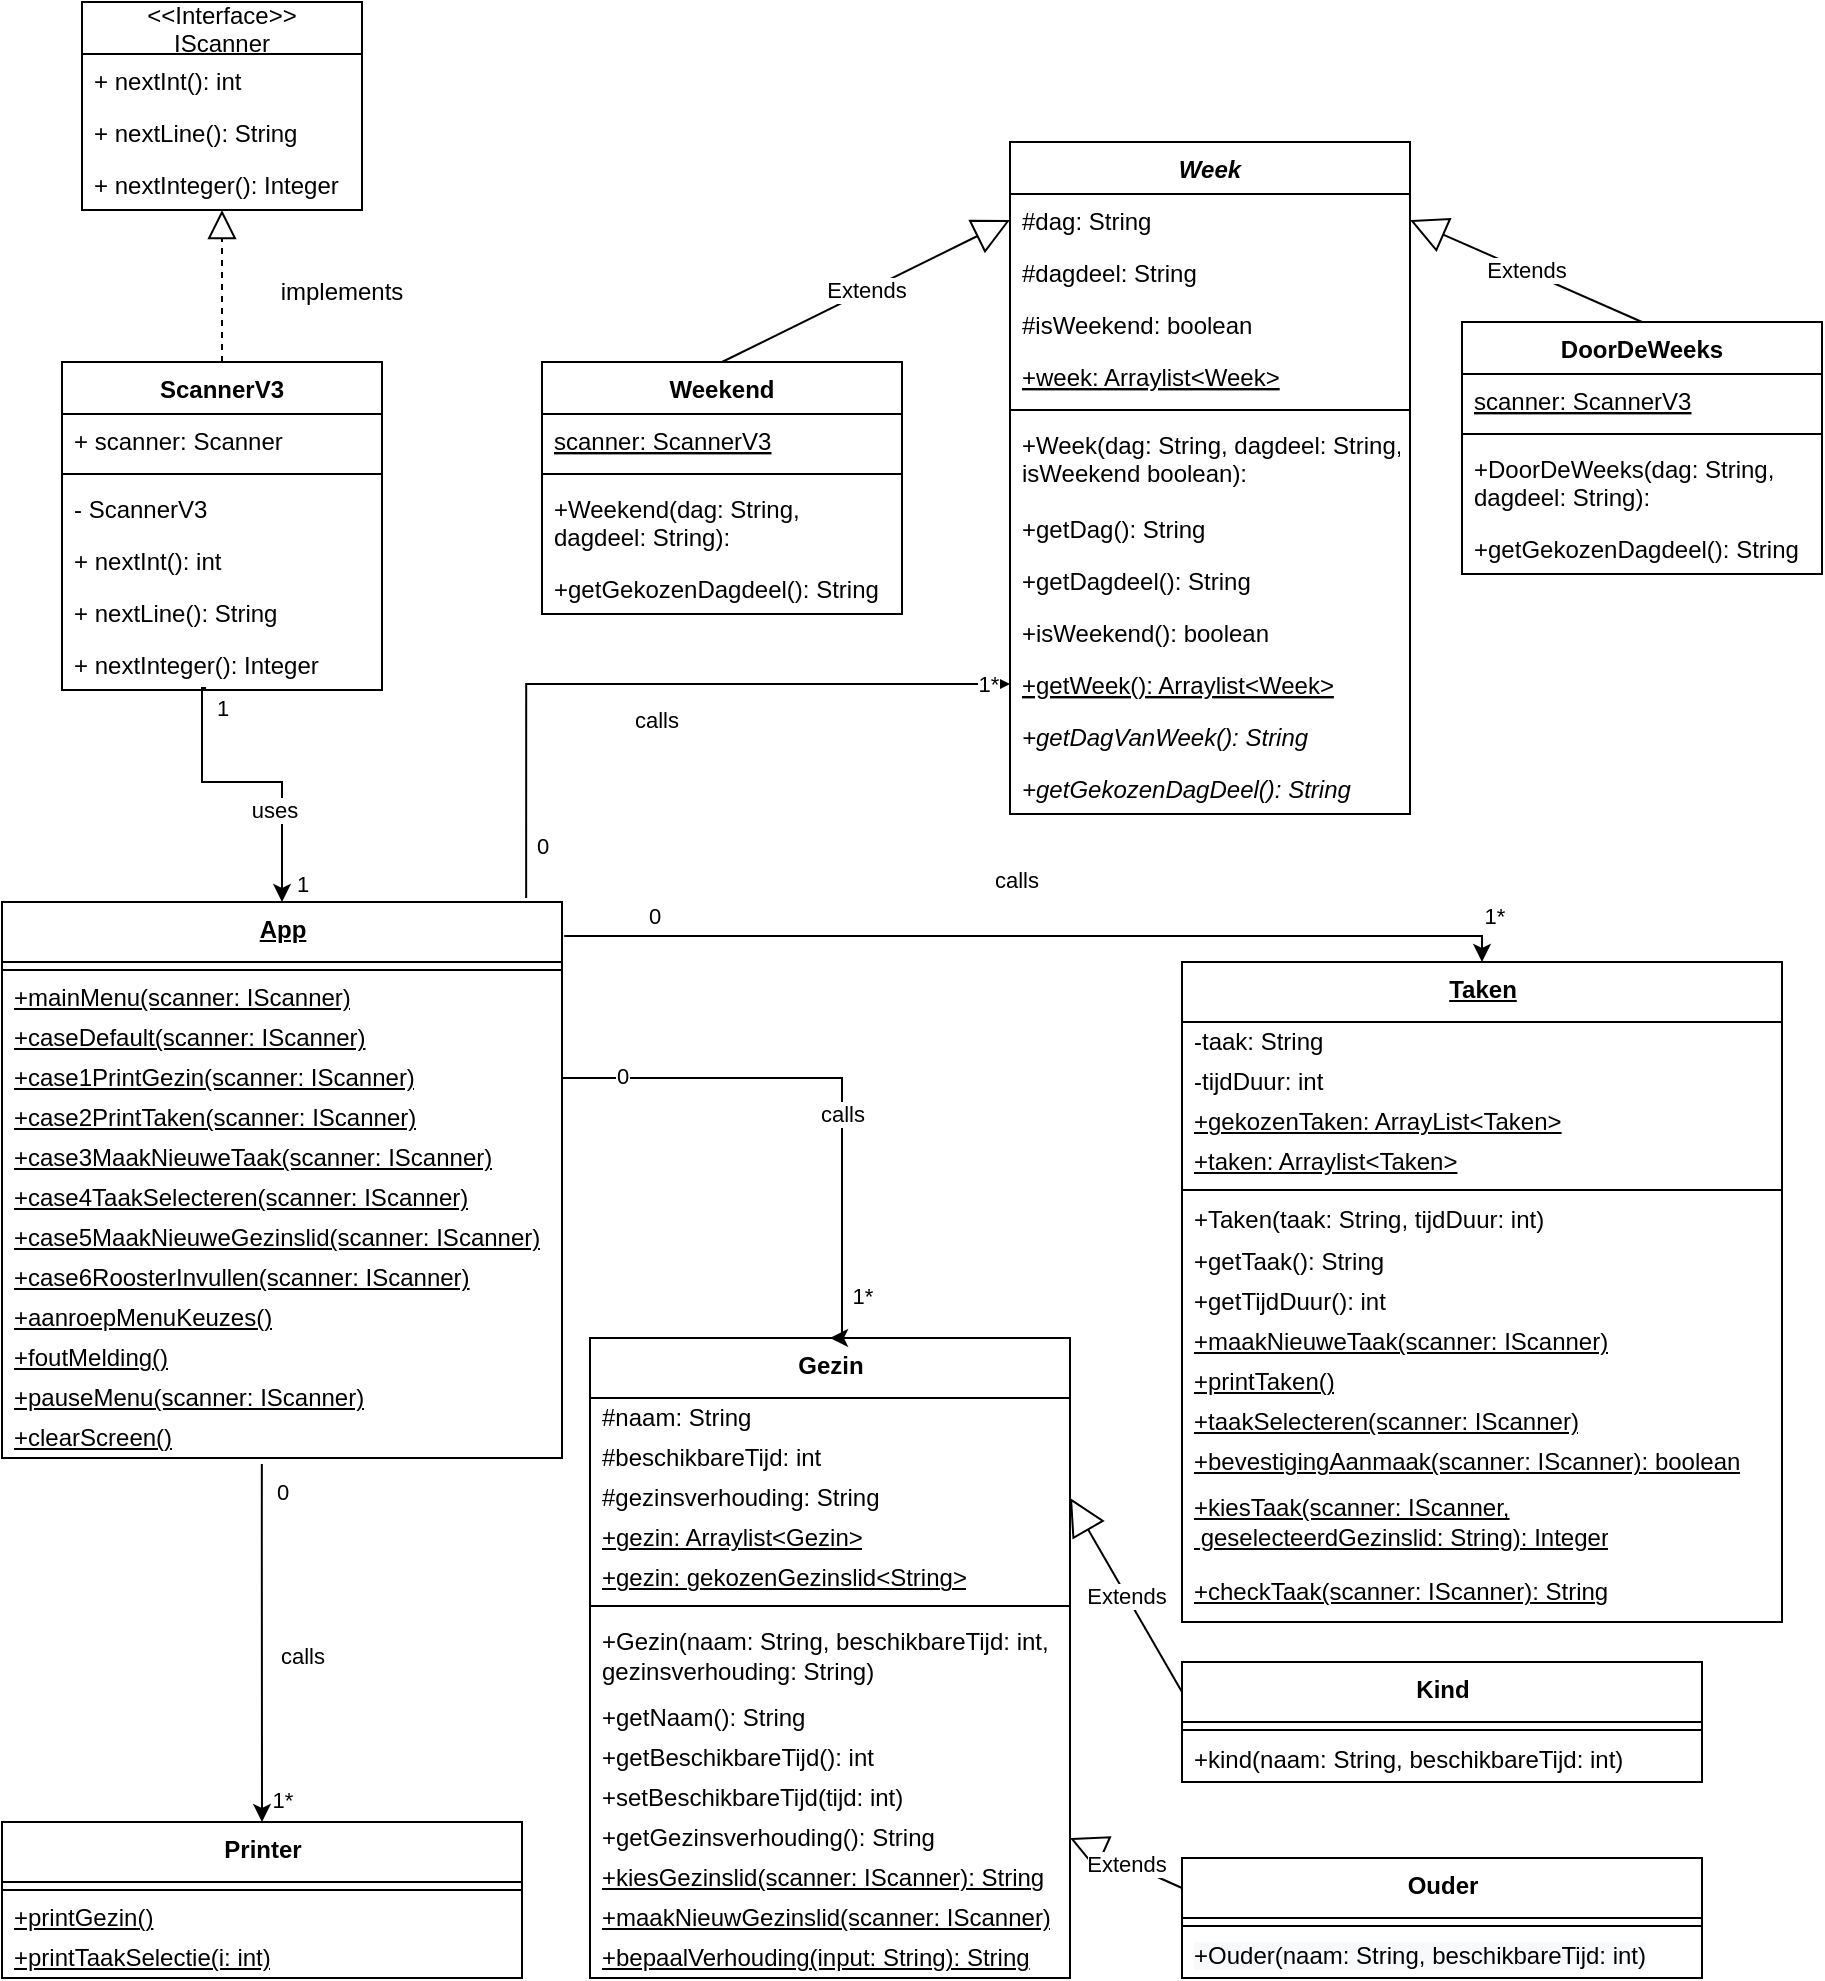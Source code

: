 <mxfile version="19.0.0" type="device"><diagram id="Irv_bbiouHEBpZ2B2Jt7" name="Page-1"><mxGraphModel dx="889" dy="476" grid="1" gridSize="10" guides="1" tooltips="1" connect="1" arrows="1" fold="1" page="1" pageScale="1" pageWidth="827" pageHeight="1169" math="0" shadow="0"><root><mxCell id="0"/><mxCell id="1" parent="0"/><mxCell id="ta5v3G1cMSPn4KrArI0O-5" value="&lt;b&gt;Taken&lt;/b&gt;" style="swimlane;fontStyle=4;align=center;verticalAlign=top;childLayout=stackLayout;horizontal=1;startSize=30;horizontalStack=0;resizeParent=1;resizeParentMax=0;resizeLast=0;collapsible=0;marginBottom=0;html=1;strokeColor=default;" parent="1" vertex="1"><mxGeometry x="590" y="550" width="300" height="330" as="geometry"/></mxCell><mxCell id="ta5v3G1cMSPn4KrArI0O-6" value="-taak: String" style="text;html=1;strokeColor=none;fillColor=none;align=left;verticalAlign=middle;spacingLeft=4;spacingRight=4;overflow=hidden;rotatable=0;points=[[0,0.5],[1,0.5]];portConstraint=eastwest;" parent="ta5v3G1cMSPn4KrArI0O-5" vertex="1"><mxGeometry y="30" width="300" height="20" as="geometry"/></mxCell><mxCell id="ta5v3G1cMSPn4KrArI0O-7" value="-tijdDuur: int" style="text;html=1;strokeColor=none;fillColor=none;align=left;verticalAlign=middle;spacingLeft=4;spacingRight=4;overflow=hidden;rotatable=0;points=[[0,0.5],[1,0.5]];portConstraint=eastwest;" parent="ta5v3G1cMSPn4KrArI0O-5" vertex="1"><mxGeometry y="50" width="300" height="20" as="geometry"/></mxCell><mxCell id="amLeTSEaKvmxCKlGvPzw-5" value="+gekozenTaken: ArrayList&amp;lt;Taken&amp;gt;&lt;span style=&quot;white-space: pre&quot;&gt;&#9;&lt;/span&gt;" style="text;html=1;strokeColor=none;fillColor=none;align=left;verticalAlign=middle;spacingLeft=4;spacingRight=4;overflow=hidden;rotatable=0;points=[[0,0.5],[1,0.5]];portConstraint=eastwest;fontStyle=4" parent="ta5v3G1cMSPn4KrArI0O-5" vertex="1"><mxGeometry y="70" width="300" height="20" as="geometry"/></mxCell><mxCell id="ta5v3G1cMSPn4KrArI0O-67" value="+taken: Arraylist&amp;lt;Taken&amp;gt;" style="text;html=1;strokeColor=none;fillColor=none;align=left;verticalAlign=middle;spacingLeft=4;spacingRight=4;overflow=hidden;rotatable=0;points=[[0,0.5],[1,0.5]];portConstraint=eastwest;fontStyle=4" parent="ta5v3G1cMSPn4KrArI0O-5" vertex="1"><mxGeometry y="90" width="300" height="20" as="geometry"/></mxCell><mxCell id="ta5v3G1cMSPn4KrArI0O-10" value="" style="line;strokeWidth=1;fillColor=none;align=left;verticalAlign=middle;spacingTop=-1;spacingLeft=3;spacingRight=3;rotatable=0;labelPosition=right;points=[];portConstraint=eastwest;" parent="ta5v3G1cMSPn4KrArI0O-5" vertex="1"><mxGeometry y="110" width="300" height="8" as="geometry"/></mxCell><mxCell id="ta5v3G1cMSPn4KrArI0O-69" value="+Taken(taak: String, tijdDuur: int)" style="text;html=1;strokeColor=none;fillColor=none;align=left;verticalAlign=middle;spacingLeft=4;spacingRight=4;overflow=hidden;rotatable=0;points=[[0,0.5],[1,0.5]];portConstraint=eastwest;" parent="ta5v3G1cMSPn4KrArI0O-5" vertex="1"><mxGeometry y="118" width="300" height="22" as="geometry"/></mxCell><mxCell id="ta5v3G1cMSPn4KrArI0O-11" value="+getTaak(): String&lt;span style=&quot;white-space: pre&quot;&gt;&#9;&lt;/span&gt;" style="text;html=1;strokeColor=none;fillColor=none;align=left;verticalAlign=middle;spacingLeft=4;spacingRight=4;overflow=hidden;rotatable=0;points=[[0,0.5],[1,0.5]];portConstraint=eastwest;" parent="ta5v3G1cMSPn4KrArI0O-5" vertex="1"><mxGeometry y="140" width="300" height="20" as="geometry"/></mxCell><mxCell id="ta5v3G1cMSPn4KrArI0O-12" value="+getTijdDuur(): int" style="text;html=1;strokeColor=none;fillColor=none;align=left;verticalAlign=middle;spacingLeft=4;spacingRight=4;overflow=hidden;rotatable=0;points=[[0,0.5],[1,0.5]];portConstraint=eastwest;" parent="ta5v3G1cMSPn4KrArI0O-5" vertex="1"><mxGeometry y="160" width="300" height="20" as="geometry"/></mxCell><mxCell id="dEqsap9X3xDFd9PiGFJk-1" value="&lt;u&gt;+maakNieuweTaak(scanner: IScanner)&lt;/u&gt;" style="text;html=1;strokeColor=none;fillColor=none;align=left;verticalAlign=middle;spacingLeft=4;spacingRight=4;overflow=hidden;rotatable=0;points=[[0,0.5],[1,0.5]];portConstraint=eastwest;" parent="ta5v3G1cMSPn4KrArI0O-5" vertex="1"><mxGeometry y="180" width="300" height="20" as="geometry"/></mxCell><mxCell id="dEqsap9X3xDFd9PiGFJk-2" value="&lt;u&gt;+printTaken()&lt;/u&gt;" style="text;html=1;strokeColor=none;fillColor=none;align=left;verticalAlign=middle;spacingLeft=4;spacingRight=4;overflow=hidden;rotatable=0;points=[[0,0.5],[1,0.5]];portConstraint=eastwest;" parent="ta5v3G1cMSPn4KrArI0O-5" vertex="1"><mxGeometry y="200" width="300" height="20" as="geometry"/></mxCell><mxCell id="dEqsap9X3xDFd9PiGFJk-3" value="&lt;u&gt;+taakSelecteren(scanner: IScanner)&lt;/u&gt;" style="text;html=1;strokeColor=none;fillColor=none;align=left;verticalAlign=middle;spacingLeft=4;spacingRight=4;overflow=hidden;rotatable=0;points=[[0,0.5],[1,0.5]];portConstraint=eastwest;" parent="ta5v3G1cMSPn4KrArI0O-5" vertex="1"><mxGeometry y="220" width="300" height="20" as="geometry"/></mxCell><mxCell id="dEqsap9X3xDFd9PiGFJk-4" value="&lt;u&gt;+bevestigingAanmaak(scanner: IScanner): boolean&lt;/u&gt;" style="text;html=1;strokeColor=none;fillColor=none;align=left;verticalAlign=middle;spacingLeft=4;spacingRight=4;overflow=hidden;rotatable=0;points=[[0,0.5],[1,0.5]];portConstraint=eastwest;" parent="ta5v3G1cMSPn4KrArI0O-5" vertex="1"><mxGeometry y="240" width="300" height="20" as="geometry"/></mxCell><mxCell id="dEqsap9X3xDFd9PiGFJk-5" value="&lt;u&gt;+kiesTaak(scanner: IScanner,&lt;br&gt;&amp;nbsp;geselecteerdGezinslid: String): Integer&lt;/u&gt;" style="text;html=1;strokeColor=none;fillColor=none;align=left;verticalAlign=middle;spacingLeft=4;spacingRight=4;overflow=hidden;rotatable=0;points=[[0,0.5],[1,0.5]];portConstraint=eastwest;" parent="ta5v3G1cMSPn4KrArI0O-5" vertex="1"><mxGeometry y="260" width="300" height="40" as="geometry"/></mxCell><mxCell id="dEqsap9X3xDFd9PiGFJk-6" value="&lt;u&gt;+checkTaak(scanner: IScanner): String&lt;/u&gt;" style="text;html=1;strokeColor=none;fillColor=none;align=left;verticalAlign=middle;spacingLeft=4;spacingRight=4;overflow=hidden;rotatable=0;points=[[0,0.5],[1,0.5]];portConstraint=eastwest;" parent="ta5v3G1cMSPn4KrArI0O-5" vertex="1"><mxGeometry y="300" width="300" height="30" as="geometry"/></mxCell><mxCell id="ta5v3G1cMSPn4KrArI0O-29" value="&lt;b&gt;Gezin&lt;/b&gt;" style="swimlane;fontStyle=0;align=center;verticalAlign=top;childLayout=stackLayout;horizontal=1;startSize=30;horizontalStack=0;resizeParent=1;resizeParentMax=0;resizeLast=0;collapsible=0;marginBottom=0;html=1;" parent="1" vertex="1"><mxGeometry x="294" y="738" width="240" height="320" as="geometry"/></mxCell><mxCell id="ta5v3G1cMSPn4KrArI0O-30" value="#naam: String" style="text;html=1;strokeColor=none;fillColor=none;align=left;verticalAlign=middle;spacingLeft=4;spacingRight=4;overflow=hidden;rotatable=0;points=[[0,0.5],[1,0.5]];portConstraint=eastwest;" parent="ta5v3G1cMSPn4KrArI0O-29" vertex="1"><mxGeometry y="30" width="240" height="20" as="geometry"/></mxCell><mxCell id="ta5v3G1cMSPn4KrArI0O-31" value="#beschikbareTijd: int" style="text;html=1;strokeColor=none;fillColor=none;align=left;verticalAlign=middle;spacingLeft=4;spacingRight=4;overflow=hidden;rotatable=0;points=[[0,0.5],[1,0.5]];portConstraint=eastwest;" parent="ta5v3G1cMSPn4KrArI0O-29" vertex="1"><mxGeometry y="50" width="240" height="20" as="geometry"/></mxCell><mxCell id="dEqsap9X3xDFd9PiGFJk-9" value="#gezinsverhouding: String" style="text;html=1;strokeColor=none;fillColor=none;align=left;verticalAlign=middle;spacingLeft=4;spacingRight=4;overflow=hidden;rotatable=0;points=[[0,0.5],[1,0.5]];portConstraint=eastwest;" parent="ta5v3G1cMSPn4KrArI0O-29" vertex="1"><mxGeometry y="70" width="240" height="20" as="geometry"/></mxCell><mxCell id="amLeTSEaKvmxCKlGvPzw-1" value="&lt;u&gt;+gezin: Arraylist&amp;lt;Gezin&amp;gt;&lt;/u&gt;" style="text;html=1;strokeColor=none;fillColor=none;align=left;verticalAlign=middle;spacingLeft=4;spacingRight=4;overflow=hidden;rotatable=0;points=[[0,0.5],[1,0.5]];portConstraint=eastwest;" parent="ta5v3G1cMSPn4KrArI0O-29" vertex="1"><mxGeometry y="90" width="240" height="20" as="geometry"/></mxCell><mxCell id="dEqsap9X3xDFd9PiGFJk-10" value="&lt;u&gt;+gezin: gekozenGezinslid&amp;lt;String&amp;gt;&lt;/u&gt;" style="text;html=1;strokeColor=none;fillColor=none;align=left;verticalAlign=middle;spacingLeft=4;spacingRight=4;overflow=hidden;rotatable=0;points=[[0,0.5],[1,0.5]];portConstraint=eastwest;" parent="ta5v3G1cMSPn4KrArI0O-29" vertex="1"><mxGeometry y="110" width="240" height="20" as="geometry"/></mxCell><mxCell id="ta5v3G1cMSPn4KrArI0O-34" value="" style="line;strokeWidth=1;fillColor=none;align=left;verticalAlign=middle;spacingTop=-1;spacingLeft=3;spacingRight=3;rotatable=0;labelPosition=right;points=[];portConstraint=eastwest;" parent="ta5v3G1cMSPn4KrArI0O-29" vertex="1"><mxGeometry y="130" width="240" height="8" as="geometry"/></mxCell><mxCell id="ta5v3G1cMSPn4KrArI0O-35" value="+Gezin(naam: String, beschikbareTijd: int, &lt;br&gt;gezinsverhouding: String)" style="text;html=1;strokeColor=none;fillColor=none;align=left;verticalAlign=middle;spacingLeft=4;spacingRight=4;overflow=hidden;rotatable=0;points=[[0,0.5],[1,0.5]];portConstraint=eastwest;" parent="ta5v3G1cMSPn4KrArI0O-29" vertex="1"><mxGeometry y="138" width="240" height="42" as="geometry"/></mxCell><mxCell id="dEqsap9X3xDFd9PiGFJk-11" value="+getNaam(): String" style="text;html=1;strokeColor=none;fillColor=none;align=left;verticalAlign=middle;spacingLeft=4;spacingRight=4;overflow=hidden;rotatable=0;points=[[0,0.5],[1,0.5]];portConstraint=eastwest;" parent="ta5v3G1cMSPn4KrArI0O-29" vertex="1"><mxGeometry y="180" width="240" height="20" as="geometry"/></mxCell><mxCell id="ta5v3G1cMSPn4KrArI0O-36" value="+getBeschikbareTijd(): int" style="text;html=1;strokeColor=none;fillColor=none;align=left;verticalAlign=middle;spacingLeft=4;spacingRight=4;overflow=hidden;rotatable=0;points=[[0,0.5],[1,0.5]];portConstraint=eastwest;" parent="ta5v3G1cMSPn4KrArI0O-29" vertex="1"><mxGeometry y="200" width="240" height="20" as="geometry"/></mxCell><mxCell id="dEqsap9X3xDFd9PiGFJk-12" value="+setBeschikbareTijd(tijd: int)" style="text;html=1;strokeColor=none;fillColor=none;align=left;verticalAlign=middle;spacingLeft=4;spacingRight=4;overflow=hidden;rotatable=0;points=[[0,0.5],[1,0.5]];portConstraint=eastwest;" parent="ta5v3G1cMSPn4KrArI0O-29" vertex="1"><mxGeometry y="220" width="240" height="20" as="geometry"/></mxCell><mxCell id="dEqsap9X3xDFd9PiGFJk-14" value="+getGezinsverhouding(): String" style="text;html=1;strokeColor=none;fillColor=none;align=left;verticalAlign=middle;spacingLeft=4;spacingRight=4;overflow=hidden;rotatable=0;points=[[0,0.5],[1,0.5]];portConstraint=eastwest;" parent="ta5v3G1cMSPn4KrArI0O-29" vertex="1"><mxGeometry y="240" width="240" height="20" as="geometry"/></mxCell><mxCell id="dEqsap9X3xDFd9PiGFJk-19" value="&lt;u&gt;+kiesGezinslid(scanner: IScanner): String&lt;/u&gt;" style="text;html=1;strokeColor=none;fillColor=none;align=left;verticalAlign=middle;spacingLeft=4;spacingRight=4;overflow=hidden;rotatable=0;points=[[0,0.5],[1,0.5]];portConstraint=eastwest;" parent="ta5v3G1cMSPn4KrArI0O-29" vertex="1"><mxGeometry y="260" width="240" height="20" as="geometry"/></mxCell><mxCell id="dEqsap9X3xDFd9PiGFJk-21" value="&lt;u&gt;+maakNieuwGezinslid(scanner: IScanner)&lt;/u&gt;" style="text;html=1;strokeColor=none;fillColor=none;align=left;verticalAlign=middle;spacingLeft=4;spacingRight=4;overflow=hidden;rotatable=0;points=[[0,0.5],[1,0.5]];portConstraint=eastwest;" parent="ta5v3G1cMSPn4KrArI0O-29" vertex="1"><mxGeometry y="280" width="240" height="20" as="geometry"/></mxCell><mxCell id="dEqsap9X3xDFd9PiGFJk-22" value="&lt;u&gt;+bepaalVerhouding(input: String): String&lt;/u&gt;" style="text;html=1;strokeColor=none;fillColor=none;align=left;verticalAlign=middle;spacingLeft=4;spacingRight=4;overflow=hidden;rotatable=0;points=[[0,0.5],[1,0.5]];portConstraint=eastwest;" parent="ta5v3G1cMSPn4KrArI0O-29" vertex="1"><mxGeometry y="300" width="240" height="20" as="geometry"/></mxCell><mxCell id="ta5v3G1cMSPn4KrArI0O-45" value="&lt;b&gt;Kind&lt;/b&gt;" style="swimlane;fontStyle=0;align=center;verticalAlign=top;childLayout=stackLayout;horizontal=1;startSize=30;horizontalStack=0;resizeParent=1;resizeParentMax=0;resizeLast=0;collapsible=0;marginBottom=0;html=1;" parent="1" vertex="1"><mxGeometry x="590" y="900" width="260" height="60" as="geometry"/></mxCell><mxCell id="ta5v3G1cMSPn4KrArI0O-50" value="" style="line;strokeWidth=1;fillColor=none;align=left;verticalAlign=middle;spacingTop=-1;spacingLeft=3;spacingRight=3;rotatable=0;labelPosition=right;points=[];portConstraint=eastwest;" parent="ta5v3G1cMSPn4KrArI0O-45" vertex="1"><mxGeometry y="30" width="260" height="8" as="geometry"/></mxCell><mxCell id="amLeTSEaKvmxCKlGvPzw-2" value="+kind(naam: String, beschikbareTijd: int)" style="text;html=1;strokeColor=none;fillColor=none;align=left;verticalAlign=middle;spacingLeft=4;spacingRight=4;overflow=hidden;rotatable=0;points=[[0,0.5],[1,0.5]];portConstraint=eastwest;" parent="ta5v3G1cMSPn4KrArI0O-45" vertex="1"><mxGeometry y="38" width="260" height="22" as="geometry"/></mxCell><mxCell id="ta5v3G1cMSPn4KrArI0O-53" value="&lt;b&gt;Ouder&lt;/b&gt;" style="swimlane;fontStyle=0;align=center;verticalAlign=top;childLayout=stackLayout;horizontal=1;startSize=30;horizontalStack=0;resizeParent=1;resizeParentMax=0;resizeLast=0;collapsible=0;marginBottom=0;html=1;" parent="1" vertex="1"><mxGeometry x="590" y="998" width="260" height="60" as="geometry"/></mxCell><mxCell id="ta5v3G1cMSPn4KrArI0O-58" value="" style="line;strokeWidth=1;fillColor=none;align=left;verticalAlign=middle;spacingTop=-1;spacingLeft=3;spacingRight=3;rotatable=0;labelPosition=right;points=[];portConstraint=eastwest;" parent="ta5v3G1cMSPn4KrArI0O-53" vertex="1"><mxGeometry y="30" width="260" height="8" as="geometry"/></mxCell><mxCell id="amLeTSEaKvmxCKlGvPzw-3" value="&lt;span style=&quot;color: rgb(0 , 0 , 0) ; font-family: &amp;quot;helvetica&amp;quot; ; font-size: 12px ; font-style: normal ; font-weight: 400 ; letter-spacing: normal ; text-align: left ; text-indent: 0px ; text-transform: none ; word-spacing: 0px ; background-color: rgb(248 , 249 , 250) ; display: inline ; float: none&quot;&gt;+Ouder(naam: String,&amp;nbsp;&lt;/span&gt;&lt;span style=&quot;color: rgb(0 , 0 , 0) ; font-family: &amp;quot;helvetica&amp;quot; ; font-size: 12px ; font-style: normal ; font-weight: 400 ; letter-spacing: normal ; text-align: left ; text-indent: 0px ; text-transform: none ; word-spacing: 0px ; background-color: rgb(248 , 249 , 250) ; display: inline ; float: none&quot;&gt;beschikbareTijd: int)&lt;/span&gt;" style="text;html=1;strokeColor=none;fillColor=none;align=left;verticalAlign=middle;spacingLeft=4;spacingRight=4;overflow=hidden;rotatable=0;points=[[0,0.5],[1,0.5]];portConstraint=eastwest;" parent="ta5v3G1cMSPn4KrArI0O-53" vertex="1"><mxGeometry y="38" width="260" height="22" as="geometry"/></mxCell><mxCell id="dEqsap9X3xDFd9PiGFJk-34" value="&lt;b&gt;App&lt;/b&gt;" style="swimlane;fontStyle=4;align=center;verticalAlign=top;childLayout=stackLayout;horizontal=1;startSize=30;horizontalStack=0;resizeParent=1;resizeParentMax=0;resizeLast=0;collapsible=0;marginBottom=0;html=1;" parent="1" vertex="1"><mxGeometry y="520" width="280" height="278" as="geometry"/></mxCell><mxCell id="dEqsap9X3xDFd9PiGFJk-40" value="" style="line;strokeWidth=1;fillColor=none;align=left;verticalAlign=middle;spacingTop=-1;spacingLeft=3;spacingRight=3;rotatable=0;labelPosition=right;points=[];portConstraint=eastwest;" parent="dEqsap9X3xDFd9PiGFJk-34" vertex="1"><mxGeometry y="30" width="280" height="8" as="geometry"/></mxCell><mxCell id="dEqsap9X3xDFd9PiGFJk-42" value="&lt;u&gt;+mainMenu(scanner: IScanner)&lt;/u&gt;" style="text;html=1;strokeColor=none;fillColor=none;align=left;verticalAlign=middle;spacingLeft=4;spacingRight=4;overflow=hidden;rotatable=0;points=[[0,0.5],[1,0.5]];portConstraint=eastwest;" parent="dEqsap9X3xDFd9PiGFJk-34" vertex="1"><mxGeometry y="38" width="280" height="20" as="geometry"/></mxCell><mxCell id="FeVb415Ma5zgtLsE-8If-3" value="&lt;u&gt;+caseDefault(scanner: IScanner)&lt;/u&gt;" style="text;html=1;strokeColor=none;fillColor=none;align=left;verticalAlign=middle;spacingLeft=4;spacingRight=4;overflow=hidden;rotatable=0;points=[[0,0.5],[1,0.5]];portConstraint=eastwest;" parent="dEqsap9X3xDFd9PiGFJk-34" vertex="1"><mxGeometry y="58" width="280" height="20" as="geometry"/></mxCell><mxCell id="FeVb415Ma5zgtLsE-8If-4" value="&lt;u&gt;+case1PrintGezin(scanner: IScanner)&lt;/u&gt;" style="text;html=1;strokeColor=none;fillColor=none;align=left;verticalAlign=middle;spacingLeft=4;spacingRight=4;overflow=hidden;rotatable=0;points=[[0,0.5],[1,0.5]];portConstraint=eastwest;" parent="dEqsap9X3xDFd9PiGFJk-34" vertex="1"><mxGeometry y="78" width="280" height="20" as="geometry"/></mxCell><mxCell id="FeVb415Ma5zgtLsE-8If-5" value="&lt;u&gt;+case2PrintTaken(scanner: IScanner)&lt;/u&gt;" style="text;html=1;strokeColor=none;fillColor=none;align=left;verticalAlign=middle;spacingLeft=4;spacingRight=4;overflow=hidden;rotatable=0;points=[[0,0.5],[1,0.5]];portConstraint=eastwest;" parent="dEqsap9X3xDFd9PiGFJk-34" vertex="1"><mxGeometry y="98" width="280" height="20" as="geometry"/></mxCell><mxCell id="FeVb415Ma5zgtLsE-8If-6" value="&lt;u&gt;+case3MaakNieuweTaak(scanner: IScanner)&lt;/u&gt;" style="text;html=1;strokeColor=none;fillColor=none;align=left;verticalAlign=middle;spacingLeft=4;spacingRight=4;overflow=hidden;rotatable=0;points=[[0,0.5],[1,0.5]];portConstraint=eastwest;" parent="dEqsap9X3xDFd9PiGFJk-34" vertex="1"><mxGeometry y="118" width="280" height="20" as="geometry"/></mxCell><mxCell id="FeVb415Ma5zgtLsE-8If-7" value="&lt;u&gt;+case4TaakSelecteren(scanner: IScanner)&lt;/u&gt;" style="text;html=1;strokeColor=none;fillColor=none;align=left;verticalAlign=middle;spacingLeft=4;spacingRight=4;overflow=hidden;rotatable=0;points=[[0,0.5],[1,0.5]];portConstraint=eastwest;" parent="dEqsap9X3xDFd9PiGFJk-34" vertex="1"><mxGeometry y="138" width="280" height="20" as="geometry"/></mxCell><mxCell id="FeVb415Ma5zgtLsE-8If-8" value="&lt;u&gt;+case5MaakNieuweGezinslid(scanner: IScanner)&lt;/u&gt;" style="text;html=1;strokeColor=none;fillColor=none;align=left;verticalAlign=middle;spacingLeft=4;spacingRight=4;overflow=hidden;rotatable=0;points=[[0,0.5],[1,0.5]];portConstraint=eastwest;" parent="dEqsap9X3xDFd9PiGFJk-34" vertex="1"><mxGeometry y="158" width="280" height="20" as="geometry"/></mxCell><mxCell id="FeVb415Ma5zgtLsE-8If-9" value="&lt;u&gt;+case6RoosterInvullen(scanner: IScanner)&lt;/u&gt;" style="text;html=1;strokeColor=none;fillColor=none;align=left;verticalAlign=middle;spacingLeft=4;spacingRight=4;overflow=hidden;rotatable=0;points=[[0,0.5],[1,0.5]];portConstraint=eastwest;" parent="dEqsap9X3xDFd9PiGFJk-34" vertex="1"><mxGeometry y="178" width="280" height="20" as="geometry"/></mxCell><mxCell id="FeVb415Ma5zgtLsE-8If-10" value="&lt;u&gt;+aanroepMenuKeuzes()&lt;/u&gt;" style="text;html=1;strokeColor=none;fillColor=none;align=left;verticalAlign=middle;spacingLeft=4;spacingRight=4;overflow=hidden;rotatable=0;points=[[0,0.5],[1,0.5]];portConstraint=eastwest;" parent="dEqsap9X3xDFd9PiGFJk-34" vertex="1"><mxGeometry y="198" width="280" height="20" as="geometry"/></mxCell><mxCell id="FeVb415Ma5zgtLsE-8If-11" value="&lt;u&gt;+foutMelding()&lt;/u&gt;" style="text;html=1;strokeColor=none;fillColor=none;align=left;verticalAlign=middle;spacingLeft=4;spacingRight=4;overflow=hidden;rotatable=0;points=[[0,0.5],[1,0.5]];portConstraint=eastwest;" parent="dEqsap9X3xDFd9PiGFJk-34" vertex="1"><mxGeometry y="218" width="280" height="20" as="geometry"/></mxCell><mxCell id="dEqsap9X3xDFd9PiGFJk-43" value="&lt;u&gt;+pauseMenu(scanner: IScanner)&lt;/u&gt;" style="text;html=1;strokeColor=none;fillColor=none;align=left;verticalAlign=middle;spacingLeft=4;spacingRight=4;overflow=hidden;rotatable=0;points=[[0,0.5],[1,0.5]];portConstraint=eastwest;" parent="dEqsap9X3xDFd9PiGFJk-34" vertex="1"><mxGeometry y="238" width="280" height="20" as="geometry"/></mxCell><mxCell id="dEqsap9X3xDFd9PiGFJk-44" value="&lt;u&gt;+clearScreen()&lt;/u&gt;" style="text;html=1;strokeColor=none;fillColor=none;align=left;verticalAlign=middle;spacingLeft=4;spacingRight=4;overflow=hidden;rotatable=0;points=[[0,0.5],[1,0.5]];portConstraint=eastwest;" parent="dEqsap9X3xDFd9PiGFJk-34" vertex="1"><mxGeometry y="258" width="280" height="20" as="geometry"/></mxCell><mxCell id="dEqsap9X3xDFd9PiGFJk-70" value="" style="edgeStyle=orthogonalEdgeStyle;rounded=0;orthogonalLoop=1;jettySize=auto;html=1;entryX=0.5;entryY=0;entryDx=0;entryDy=0;exitX=0.45;exitY=0.962;exitDx=0;exitDy=0;exitPerimeter=0;" parent="1" source="FeVb415Ma5zgtLsE-8If-2" target="dEqsap9X3xDFd9PiGFJk-34" edge="1"><mxGeometry relative="1" as="geometry"><mxPoint x="140" y="490" as="targetPoint"/><Array as="points"><mxPoint x="100" y="413"/><mxPoint x="100" y="460"/><mxPoint x="140" y="460"/></Array><mxPoint x="100" y="440" as="sourcePoint"/></mxGeometry></mxCell><mxCell id="dEqsap9X3xDFd9PiGFJk-71" value="uses" style="edgeLabel;html=1;align=center;verticalAlign=middle;resizable=0;points=[];" parent="dEqsap9X3xDFd9PiGFJk-70" vertex="1" connectable="0"><mxGeometry x="-0.129" relative="1" as="geometry"><mxPoint x="20" y="14" as="offset"/></mxGeometry></mxCell><mxCell id="dEqsap9X3xDFd9PiGFJk-73" value="1" style="edgeLabel;html=1;align=center;verticalAlign=middle;resizable=0;points=[];" parent="dEqsap9X3xDFd9PiGFJk-70" vertex="1" connectable="0"><mxGeometry x="-0.848" y="1" relative="1" as="geometry"><mxPoint x="9" as="offset"/></mxGeometry></mxCell><mxCell id="dEqsap9X3xDFd9PiGFJk-74" value="1" style="edgeLabel;html=1;align=center;verticalAlign=middle;resizable=0;points=[];" parent="dEqsap9X3xDFd9PiGFJk-70" vertex="1" connectable="0"><mxGeometry x="0.878" relative="1" as="geometry"><mxPoint x="10" as="offset"/></mxGeometry></mxCell><mxCell id="dEqsap9X3xDFd9PiGFJk-50" value="ScannerV3" style="swimlane;fontStyle=1;align=center;verticalAlign=top;childLayout=stackLayout;horizontal=1;startSize=26;horizontalStack=0;resizeParent=1;resizeParentMax=0;resizeLast=0;collapsible=1;marginBottom=0;" parent="1" vertex="1"><mxGeometry x="30" y="250" width="160" height="164" as="geometry"/></mxCell><mxCell id="dEqsap9X3xDFd9PiGFJk-51" value="+ scanner: Scanner" style="text;strokeColor=none;fillColor=none;align=left;verticalAlign=top;spacingLeft=4;spacingRight=4;overflow=hidden;rotatable=0;points=[[0,0.5],[1,0.5]];portConstraint=eastwest;" parent="dEqsap9X3xDFd9PiGFJk-50" vertex="1"><mxGeometry y="26" width="160" height="26" as="geometry"/></mxCell><mxCell id="dEqsap9X3xDFd9PiGFJk-52" value="" style="line;strokeWidth=1;fillColor=none;align=left;verticalAlign=middle;spacingTop=-1;spacingLeft=3;spacingRight=3;rotatable=0;labelPosition=right;points=[];portConstraint=eastwest;" parent="dEqsap9X3xDFd9PiGFJk-50" vertex="1"><mxGeometry y="52" width="160" height="8" as="geometry"/></mxCell><mxCell id="dEqsap9X3xDFd9PiGFJk-53" value="- ScannerV3" style="text;strokeColor=none;fillColor=none;align=left;verticalAlign=top;spacingLeft=4;spacingRight=4;overflow=hidden;rotatable=0;points=[[0,0.5],[1,0.5]];portConstraint=eastwest;" parent="dEqsap9X3xDFd9PiGFJk-50" vertex="1"><mxGeometry y="60" width="160" height="26" as="geometry"/></mxCell><mxCell id="dEqsap9X3xDFd9PiGFJk-54" value="+ nextInt(): int" style="text;strokeColor=none;fillColor=none;align=left;verticalAlign=top;spacingLeft=4;spacingRight=4;overflow=hidden;rotatable=0;points=[[0,0.5],[1,0.5]];portConstraint=eastwest;" parent="dEqsap9X3xDFd9PiGFJk-50" vertex="1"><mxGeometry y="86" width="160" height="26" as="geometry"/></mxCell><mxCell id="dEqsap9X3xDFd9PiGFJk-55" value="+ nextLine(): String" style="text;strokeColor=none;fillColor=none;align=left;verticalAlign=top;spacingLeft=4;spacingRight=4;overflow=hidden;rotatable=0;points=[[0,0.5],[1,0.5]];portConstraint=eastwest;" parent="dEqsap9X3xDFd9PiGFJk-50" vertex="1"><mxGeometry y="112" width="160" height="26" as="geometry"/></mxCell><mxCell id="FeVb415Ma5zgtLsE-8If-2" value="+ nextInteger(): Integer" style="text;strokeColor=none;fillColor=none;align=left;verticalAlign=top;spacingLeft=4;spacingRight=4;overflow=hidden;rotatable=0;points=[[0,0.5],[1,0.5]];portConstraint=eastwest;" parent="dEqsap9X3xDFd9PiGFJk-50" vertex="1"><mxGeometry y="138" width="160" height="26" as="geometry"/></mxCell><mxCell id="dEqsap9X3xDFd9PiGFJk-58" value="&lt;&lt;Interface&gt;&gt;&#10;IScanner" style="swimlane;fontStyle=0;childLayout=stackLayout;horizontal=1;startSize=26;fillColor=none;horizontalStack=0;resizeParent=1;resizeParentMax=0;resizeLast=0;collapsible=1;marginBottom=0;" parent="1" vertex="1"><mxGeometry x="40" y="70" width="140" height="104" as="geometry"/></mxCell><mxCell id="dEqsap9X3xDFd9PiGFJk-59" value="+ nextInt(): int" style="text;strokeColor=none;fillColor=none;align=left;verticalAlign=top;spacingLeft=4;spacingRight=4;overflow=hidden;rotatable=0;points=[[0,0.5],[1,0.5]];portConstraint=eastwest;" parent="dEqsap9X3xDFd9PiGFJk-58" vertex="1"><mxGeometry y="26" width="140" height="26" as="geometry"/></mxCell><mxCell id="dEqsap9X3xDFd9PiGFJk-60" value="+ nextLine(): String" style="text;strokeColor=none;fillColor=none;align=left;verticalAlign=top;spacingLeft=4;spacingRight=4;overflow=hidden;rotatable=0;points=[[0,0.5],[1,0.5]];portConstraint=eastwest;" parent="dEqsap9X3xDFd9PiGFJk-58" vertex="1"><mxGeometry y="52" width="140" height="26" as="geometry"/></mxCell><mxCell id="FeVb415Ma5zgtLsE-8If-1" value="+ nextInteger(): Integer" style="text;strokeColor=none;fillColor=none;align=left;verticalAlign=top;spacingLeft=4;spacingRight=4;overflow=hidden;rotatable=0;points=[[0,0.5],[1,0.5]];portConstraint=eastwest;" parent="dEqsap9X3xDFd9PiGFJk-58" vertex="1"><mxGeometry y="78" width="140" height="26" as="geometry"/></mxCell><mxCell id="dEqsap9X3xDFd9PiGFJk-61" value="" style="endArrow=block;dashed=1;endFill=0;endSize=12;html=1;entryX=0.5;entryY=1;entryDx=0;entryDy=0;exitX=0.5;exitY=0;exitDx=0;exitDy=0;" parent="1" source="dEqsap9X3xDFd9PiGFJk-50" target="dEqsap9X3xDFd9PiGFJk-58" edge="1"><mxGeometry width="160" relative="1" as="geometry"><mxPoint x="60" y="260" as="sourcePoint"/><mxPoint x="149.5" y="292" as="targetPoint"/><Array as="points"/></mxGeometry></mxCell><mxCell id="dEqsap9X3xDFd9PiGFJk-75" value="implements" style="text;html=1;strokeColor=none;fillColor=none;align=center;verticalAlign=middle;whiteSpace=wrap;rounded=0;" parent="1" vertex="1"><mxGeometry x="140" y="200" width="60" height="30" as="geometry"/></mxCell><mxCell id="dEqsap9X3xDFd9PiGFJk-76" value="" style="edgeStyle=orthogonalEdgeStyle;rounded=0;orthogonalLoop=1;jettySize=auto;html=1;entryX=0.5;entryY=0;entryDx=0;entryDy=0;exitX=1.004;exitY=0.061;exitDx=0;exitDy=0;exitPerimeter=0;" parent="1" source="dEqsap9X3xDFd9PiGFJk-34" target="ta5v3G1cMSPn4KrArI0O-5" edge="1"><mxGeometry relative="1" as="geometry"><mxPoint x="751" y="500" as="sourcePoint"/><mxPoint x="710" y="640" as="targetPoint"/><Array as="points"><mxPoint x="740" y="537"/></Array></mxGeometry></mxCell><mxCell id="dEqsap9X3xDFd9PiGFJk-77" value="calls" style="edgeLabel;html=1;align=center;verticalAlign=middle;resizable=0;points=[];" parent="dEqsap9X3xDFd9PiGFJk-76" vertex="1" connectable="0"><mxGeometry x="-0.129" relative="1" as="geometry"><mxPoint x="20" y="-28" as="offset"/></mxGeometry></mxCell><mxCell id="dEqsap9X3xDFd9PiGFJk-78" value="0" style="edgeLabel;html=1;align=center;verticalAlign=middle;resizable=0;points=[];" parent="dEqsap9X3xDFd9PiGFJk-76" vertex="1" connectable="0"><mxGeometry x="-0.848" y="1" relative="1" as="geometry"><mxPoint x="9" y="-9" as="offset"/></mxGeometry></mxCell><mxCell id="dEqsap9X3xDFd9PiGFJk-79" value="1*" style="edgeLabel;html=1;align=center;verticalAlign=middle;resizable=0;points=[];" parent="dEqsap9X3xDFd9PiGFJk-76" vertex="1" connectable="0"><mxGeometry x="0.878" relative="1" as="geometry"><mxPoint x="22" y="-10" as="offset"/></mxGeometry></mxCell><mxCell id="dEqsap9X3xDFd9PiGFJk-80" value="" style="edgeStyle=orthogonalEdgeStyle;rounded=0;orthogonalLoop=1;jettySize=auto;html=1;entryX=0.5;entryY=0;entryDx=0;entryDy=0;exitX=1;exitY=0.5;exitDx=0;exitDy=0;" parent="1" source="FeVb415Ma5zgtLsE-8If-4" target="ta5v3G1cMSPn4KrArI0O-29" edge="1"><mxGeometry relative="1" as="geometry"><mxPoint x="350" y="710" as="sourcePoint"/><mxPoint x="424" y="415" as="targetPoint"/><Array as="points"><mxPoint x="420" y="608"/></Array></mxGeometry></mxCell><mxCell id="dEqsap9X3xDFd9PiGFJk-81" value="calls" style="edgeLabel;html=1;align=center;verticalAlign=middle;resizable=0;points=[];" parent="dEqsap9X3xDFd9PiGFJk-80" vertex="1" connectable="0"><mxGeometry x="-0.129" relative="1" as="geometry"><mxPoint x="20" y="18" as="offset"/></mxGeometry></mxCell><mxCell id="dEqsap9X3xDFd9PiGFJk-82" value="0" style="edgeLabel;html=1;align=center;verticalAlign=middle;resizable=0;points=[];" parent="dEqsap9X3xDFd9PiGFJk-80" vertex="1" connectable="0"><mxGeometry x="-0.848" y="1" relative="1" as="geometry"><mxPoint x="9" as="offset"/></mxGeometry></mxCell><mxCell id="dEqsap9X3xDFd9PiGFJk-83" value="1*" style="edgeLabel;html=1;align=center;verticalAlign=middle;resizable=0;points=[];" parent="dEqsap9X3xDFd9PiGFJk-80" vertex="1" connectable="0"><mxGeometry x="0.878" relative="1" as="geometry"><mxPoint x="10" y="-10" as="offset"/></mxGeometry></mxCell><mxCell id="dEqsap9X3xDFd9PiGFJk-84" value="Extends" style="endArrow=block;endSize=16;endFill=0;html=1;exitX=0;exitY=0.25;exitDx=0;exitDy=0;entryX=1;entryY=0.5;entryDx=0;entryDy=0;" parent="1" source="ta5v3G1cMSPn4KrArI0O-45" target="dEqsap9X3xDFd9PiGFJk-9" edge="1"><mxGeometry width="160" relative="1" as="geometry"><mxPoint x="680" y="920" as="sourcePoint"/><mxPoint x="670" y="980" as="targetPoint"/></mxGeometry></mxCell><mxCell id="dEqsap9X3xDFd9PiGFJk-85" value="Extends" style="endArrow=block;endSize=16;endFill=0;html=1;exitX=0;exitY=0.25;exitDx=0;exitDy=0;entryX=1;entryY=0.5;entryDx=0;entryDy=0;" parent="1" source="ta5v3G1cMSPn4KrArI0O-53" target="dEqsap9X3xDFd9PiGFJk-14" edge="1"><mxGeometry width="160" relative="1" as="geometry"><mxPoint x="630" y="930" as="sourcePoint"/><mxPoint x="670" y="1130" as="targetPoint"/></mxGeometry></mxCell><mxCell id="FeVb415Ma5zgtLsE-8If-13" value="Week" style="swimlane;fontStyle=3;align=center;verticalAlign=top;childLayout=stackLayout;horizontal=1;startSize=26;horizontalStack=0;resizeParent=1;resizeParentMax=0;resizeLast=0;collapsible=1;marginBottom=0;" parent="1" vertex="1"><mxGeometry x="504" y="140" width="200" height="336" as="geometry"/></mxCell><mxCell id="FeVb415Ma5zgtLsE-8If-14" value="#dag: String" style="text;strokeColor=none;fillColor=none;align=left;verticalAlign=top;spacingLeft=4;spacingRight=4;overflow=hidden;rotatable=0;points=[[0,0.5],[1,0.5]];portConstraint=eastwest;" parent="FeVb415Ma5zgtLsE-8If-13" vertex="1"><mxGeometry y="26" width="200" height="26" as="geometry"/></mxCell><mxCell id="FeVb415Ma5zgtLsE-8If-20" value="#dagdeel: String" style="text;strokeColor=none;fillColor=none;align=left;verticalAlign=top;spacingLeft=4;spacingRight=4;overflow=hidden;rotatable=0;points=[[0,0.5],[1,0.5]];portConstraint=eastwest;" parent="FeVb415Ma5zgtLsE-8If-13" vertex="1"><mxGeometry y="52" width="200" height="26" as="geometry"/></mxCell><mxCell id="FeVb415Ma5zgtLsE-8If-21" value="#isWeekend: boolean" style="text;strokeColor=none;fillColor=none;align=left;verticalAlign=top;spacingLeft=4;spacingRight=4;overflow=hidden;rotatable=0;points=[[0,0.5],[1,0.5]];portConstraint=eastwest;" parent="FeVb415Ma5zgtLsE-8If-13" vertex="1"><mxGeometry y="78" width="200" height="26" as="geometry"/></mxCell><mxCell id="FeVb415Ma5zgtLsE-8If-22" value="+week: Arraylist&lt;Week&gt;" style="text;strokeColor=none;fillColor=none;align=left;verticalAlign=top;spacingLeft=4;spacingRight=4;overflow=hidden;rotatable=0;points=[[0,0.5],[1,0.5]];portConstraint=eastwest;fontStyle=4" parent="FeVb415Ma5zgtLsE-8If-13" vertex="1"><mxGeometry y="104" width="200" height="26" as="geometry"/></mxCell><mxCell id="FeVb415Ma5zgtLsE-8If-15" value="" style="line;strokeWidth=1;fillColor=none;align=left;verticalAlign=middle;spacingTop=-1;spacingLeft=3;spacingRight=3;rotatable=0;labelPosition=right;points=[];portConstraint=eastwest;" parent="FeVb415Ma5zgtLsE-8If-13" vertex="1"><mxGeometry y="130" width="200" height="8" as="geometry"/></mxCell><mxCell id="FeVb415Ma5zgtLsE-8If-16" value="+Week(dag: String, dagdeel: String,&#10;isWeekend boolean):" style="text;strokeColor=none;fillColor=none;align=left;verticalAlign=top;spacingLeft=4;spacingRight=4;overflow=hidden;rotatable=0;points=[[0,0.5],[1,0.5]];portConstraint=eastwest;" parent="FeVb415Ma5zgtLsE-8If-13" vertex="1"><mxGeometry y="138" width="200" height="42" as="geometry"/></mxCell><mxCell id="FeVb415Ma5zgtLsE-8If-17" value="+getDag(): String" style="text;strokeColor=none;fillColor=none;align=left;verticalAlign=top;spacingLeft=4;spacingRight=4;overflow=hidden;rotatable=0;points=[[0,0.5],[1,0.5]];portConstraint=eastwest;" parent="FeVb415Ma5zgtLsE-8If-13" vertex="1"><mxGeometry y="180" width="200" height="26" as="geometry"/></mxCell><mxCell id="FeVb415Ma5zgtLsE-8If-18" value="+getDagdeel(): String" style="text;strokeColor=none;fillColor=none;align=left;verticalAlign=top;spacingLeft=4;spacingRight=4;overflow=hidden;rotatable=0;points=[[0,0.5],[1,0.5]];portConstraint=eastwest;" parent="FeVb415Ma5zgtLsE-8If-13" vertex="1"><mxGeometry y="206" width="200" height="26" as="geometry"/></mxCell><mxCell id="FeVb415Ma5zgtLsE-8If-19" value="+isWeekend(): boolean" style="text;strokeColor=none;fillColor=none;align=left;verticalAlign=top;spacingLeft=4;spacingRight=4;overflow=hidden;rotatable=0;points=[[0,0.5],[1,0.5]];portConstraint=eastwest;" parent="FeVb415Ma5zgtLsE-8If-13" vertex="1"><mxGeometry y="232" width="200" height="26" as="geometry"/></mxCell><mxCell id="FeVb415Ma5zgtLsE-8If-23" value="+getWeek(): Arraylist&lt;Week&gt;" style="text;strokeColor=none;fillColor=none;align=left;verticalAlign=top;spacingLeft=4;spacingRight=4;overflow=hidden;rotatable=0;points=[[0,0.5],[1,0.5]];portConstraint=eastwest;fontStyle=4" parent="FeVb415Ma5zgtLsE-8If-13" vertex="1"><mxGeometry y="258" width="200" height="26" as="geometry"/></mxCell><mxCell id="FeVb415Ma5zgtLsE-8If-24" value="+getDagVanWeek(): String" style="text;strokeColor=none;fillColor=none;align=left;verticalAlign=top;spacingLeft=4;spacingRight=4;overflow=hidden;rotatable=0;points=[[0,0.5],[1,0.5]];portConstraint=eastwest;fontStyle=2" parent="FeVb415Ma5zgtLsE-8If-13" vertex="1"><mxGeometry y="284" width="200" height="26" as="geometry"/></mxCell><mxCell id="FeVb415Ma5zgtLsE-8If-25" value="+getGekozenDagDeel(): String" style="text;strokeColor=none;fillColor=none;align=left;verticalAlign=top;spacingLeft=4;spacingRight=4;overflow=hidden;rotatable=0;points=[[0,0.5],[1,0.5]];portConstraint=eastwest;fontStyle=2" parent="FeVb415Ma5zgtLsE-8If-13" vertex="1"><mxGeometry y="310" width="200" height="26" as="geometry"/></mxCell><mxCell id="FeVb415Ma5zgtLsE-8If-26" value="DoorDeWeeks" style="swimlane;fontStyle=1;align=center;verticalAlign=top;childLayout=stackLayout;horizontal=1;startSize=26;horizontalStack=0;resizeParent=1;resizeParentMax=0;resizeLast=0;collapsible=1;marginBottom=0;" parent="1" vertex="1"><mxGeometry x="730" y="230" width="180" height="126" as="geometry"/></mxCell><mxCell id="FeVb415Ma5zgtLsE-8If-30" value="scanner: ScannerV3" style="text;strokeColor=none;fillColor=none;align=left;verticalAlign=top;spacingLeft=4;spacingRight=4;overflow=hidden;rotatable=0;points=[[0,0.5],[1,0.5]];portConstraint=eastwest;fontStyle=4" parent="FeVb415Ma5zgtLsE-8If-26" vertex="1"><mxGeometry y="26" width="180" height="26" as="geometry"/></mxCell><mxCell id="FeVb415Ma5zgtLsE-8If-31" value="" style="line;strokeWidth=1;fillColor=none;align=left;verticalAlign=middle;spacingTop=-1;spacingLeft=3;spacingRight=3;rotatable=0;labelPosition=right;points=[];portConstraint=eastwest;" parent="FeVb415Ma5zgtLsE-8If-26" vertex="1"><mxGeometry y="52" width="180" height="8" as="geometry"/></mxCell><mxCell id="FeVb415Ma5zgtLsE-8If-32" value="+DoorDeWeeks(dag: String, &#10;dagdeel: String):" style="text;strokeColor=none;fillColor=none;align=left;verticalAlign=top;spacingLeft=4;spacingRight=4;overflow=hidden;rotatable=0;points=[[0,0.5],[1,0.5]];portConstraint=eastwest;" parent="FeVb415Ma5zgtLsE-8If-26" vertex="1"><mxGeometry y="60" width="180" height="40" as="geometry"/></mxCell><mxCell id="FeVb415Ma5zgtLsE-8If-33" value="+getGekozenDagdeel(): String" style="text;strokeColor=none;fillColor=none;align=left;verticalAlign=top;spacingLeft=4;spacingRight=4;overflow=hidden;rotatable=0;points=[[0,0.5],[1,0.5]];portConstraint=eastwest;" parent="FeVb415Ma5zgtLsE-8If-26" vertex="1"><mxGeometry y="100" width="180" height="26" as="geometry"/></mxCell><mxCell id="AjqFGj1ObvaP_pJwVwjY-2" value="Weekend" style="swimlane;fontStyle=1;align=center;verticalAlign=top;childLayout=stackLayout;horizontal=1;startSize=26;horizontalStack=0;resizeParent=1;resizeParentMax=0;resizeLast=0;collapsible=1;marginBottom=0;" parent="1" vertex="1"><mxGeometry x="270" y="250" width="180" height="126" as="geometry"/></mxCell><mxCell id="AjqFGj1ObvaP_pJwVwjY-3" value="scanner: ScannerV3" style="text;strokeColor=none;fillColor=none;align=left;verticalAlign=top;spacingLeft=4;spacingRight=4;overflow=hidden;rotatable=0;points=[[0,0.5],[1,0.5]];portConstraint=eastwest;fontStyle=4" parent="AjqFGj1ObvaP_pJwVwjY-2" vertex="1"><mxGeometry y="26" width="180" height="26" as="geometry"/></mxCell><mxCell id="AjqFGj1ObvaP_pJwVwjY-4" value="" style="line;strokeWidth=1;fillColor=none;align=left;verticalAlign=middle;spacingTop=-1;spacingLeft=3;spacingRight=3;rotatable=0;labelPosition=right;points=[];portConstraint=eastwest;" parent="AjqFGj1ObvaP_pJwVwjY-2" vertex="1"><mxGeometry y="52" width="180" height="8" as="geometry"/></mxCell><mxCell id="AjqFGj1ObvaP_pJwVwjY-5" value="+Weekend(dag: String, &#10;dagdeel: String):" style="text;strokeColor=none;fillColor=none;align=left;verticalAlign=top;spacingLeft=4;spacingRight=4;overflow=hidden;rotatable=0;points=[[0,0.5],[1,0.5]];portConstraint=eastwest;" parent="AjqFGj1ObvaP_pJwVwjY-2" vertex="1"><mxGeometry y="60" width="180" height="40" as="geometry"/></mxCell><mxCell id="AjqFGj1ObvaP_pJwVwjY-6" value="+getGekozenDagdeel(): String" style="text;strokeColor=none;fillColor=none;align=left;verticalAlign=top;spacingLeft=4;spacingRight=4;overflow=hidden;rotatable=0;points=[[0,0.5],[1,0.5]];portConstraint=eastwest;" parent="AjqFGj1ObvaP_pJwVwjY-2" vertex="1"><mxGeometry y="100" width="180" height="26" as="geometry"/></mxCell><mxCell id="AjqFGj1ObvaP_pJwVwjY-7" value="Extends" style="endArrow=block;endSize=16;endFill=0;html=1;exitX=0.5;exitY=0;exitDx=0;exitDy=0;entryX=0;entryY=0.5;entryDx=0;entryDy=0;" parent="1" source="AjqFGj1ObvaP_pJwVwjY-2" target="FeVb415Ma5zgtLsE-8If-14" edge="1"><mxGeometry width="160" relative="1" as="geometry"><mxPoint x="880" y="329.5" as="sourcePoint"/><mxPoint x="720" y="334.5" as="targetPoint"/></mxGeometry></mxCell><mxCell id="AjqFGj1ObvaP_pJwVwjY-8" value="Extends" style="endArrow=block;endSize=16;endFill=0;html=1;entryX=1;entryY=0.5;entryDx=0;entryDy=0;exitX=0.5;exitY=0;exitDx=0;exitDy=0;" parent="1" source="FeVb415Ma5zgtLsE-8If-26" target="FeVb415Ma5zgtLsE-8If-14" edge="1"><mxGeometry width="160" relative="1" as="geometry"><mxPoint x="890" y="270" as="sourcePoint"/><mxPoint x="730" y="275" as="targetPoint"/></mxGeometry></mxCell><mxCell id="AjqFGj1ObvaP_pJwVwjY-10" value="&lt;b&gt;Printer&lt;/b&gt;" style="swimlane;fontStyle=0;align=center;verticalAlign=top;childLayout=stackLayout;horizontal=1;startSize=30;horizontalStack=0;resizeParent=1;resizeParentMax=0;resizeLast=0;collapsible=0;marginBottom=0;html=1;" parent="1" vertex="1"><mxGeometry y="980" width="260" height="78" as="geometry"/></mxCell><mxCell id="AjqFGj1ObvaP_pJwVwjY-11" value="" style="line;strokeWidth=1;fillColor=none;align=left;verticalAlign=middle;spacingTop=-1;spacingLeft=3;spacingRight=3;rotatable=0;labelPosition=right;points=[];portConstraint=eastwest;" parent="AjqFGj1ObvaP_pJwVwjY-10" vertex="1"><mxGeometry y="30" width="260" height="8" as="geometry"/></mxCell><mxCell id="dEqsap9X3xDFd9PiGFJk-15" value="&lt;u&gt;+printGezin()&lt;/u&gt;" style="text;html=1;strokeColor=none;fillColor=none;align=left;verticalAlign=middle;spacingLeft=4;spacingRight=4;overflow=hidden;rotatable=0;points=[[0,0.5],[1,0.5]];portConstraint=eastwest;" parent="AjqFGj1ObvaP_pJwVwjY-10" vertex="1"><mxGeometry y="38" width="260" height="20" as="geometry"/></mxCell><mxCell id="FeVb415Ma5zgtLsE-8If-12" value="&lt;u&gt;+printTaakSelectie(i: int)&lt;/u&gt;" style="text;html=1;strokeColor=none;fillColor=none;align=left;verticalAlign=middle;spacingLeft=4;spacingRight=4;overflow=hidden;rotatable=0;points=[[0,0.5],[1,0.5]];portConstraint=eastwest;" parent="AjqFGj1ObvaP_pJwVwjY-10" vertex="1"><mxGeometry y="58" width="260" height="20" as="geometry"/></mxCell><mxCell id="AjqFGj1ObvaP_pJwVwjY-13" value="" style="edgeStyle=orthogonalEdgeStyle;rounded=0;orthogonalLoop=1;jettySize=auto;html=1;exitX=0.464;exitY=1.15;exitDx=0;exitDy=0;exitPerimeter=0;entryX=0.5;entryY=0;entryDx=0;entryDy=0;" parent="1" source="dEqsap9X3xDFd9PiGFJk-44" target="AjqFGj1ObvaP_pJwVwjY-10" edge="1"><mxGeometry relative="1" as="geometry"><mxPoint x="330" y="1020" as="sourcePoint"/><mxPoint x="220" y="900" as="targetPoint"/><Array as="points"><mxPoint x="130" y="840"/><mxPoint x="130" y="840"/></Array></mxGeometry></mxCell><mxCell id="AjqFGj1ObvaP_pJwVwjY-14" value="calls" style="edgeLabel;html=1;align=center;verticalAlign=middle;resizable=0;points=[];" parent="AjqFGj1ObvaP_pJwVwjY-13" vertex="1" connectable="0"><mxGeometry x="-0.129" relative="1" as="geometry"><mxPoint x="20" y="18" as="offset"/></mxGeometry></mxCell><mxCell id="AjqFGj1ObvaP_pJwVwjY-15" value="0" style="edgeLabel;html=1;align=center;verticalAlign=middle;resizable=0;points=[];" parent="AjqFGj1ObvaP_pJwVwjY-13" vertex="1" connectable="0"><mxGeometry x="-0.848" y="1" relative="1" as="geometry"><mxPoint x="9" as="offset"/></mxGeometry></mxCell><mxCell id="AjqFGj1ObvaP_pJwVwjY-16" value="1*" style="edgeLabel;html=1;align=center;verticalAlign=middle;resizable=0;points=[];" parent="AjqFGj1ObvaP_pJwVwjY-13" vertex="1" connectable="0"><mxGeometry x="0.878" relative="1" as="geometry"><mxPoint x="10" as="offset"/></mxGeometry></mxCell><mxCell id="AjqFGj1ObvaP_pJwVwjY-17" value="" style="edgeStyle=orthogonalEdgeStyle;rounded=0;orthogonalLoop=1;jettySize=auto;html=1;entryX=0;entryY=0.5;entryDx=0;entryDy=0;exitX=0.936;exitY=-0.007;exitDx=0;exitDy=0;exitPerimeter=0;" parent="1" source="dEqsap9X3xDFd9PiGFJk-34" target="FeVb415Ma5zgtLsE-8If-23" edge="1"><mxGeometry relative="1" as="geometry"><mxPoint x="310" y="500" as="sourcePoint"/><mxPoint x="270" y="490" as="targetPoint"/><Array as="points"><mxPoint x="262" y="411"/></Array></mxGeometry></mxCell><mxCell id="AjqFGj1ObvaP_pJwVwjY-18" value="calls" style="edgeLabel;html=1;align=center;verticalAlign=middle;resizable=0;points=[];" parent="AjqFGj1ObvaP_pJwVwjY-17" vertex="1" connectable="0"><mxGeometry x="-0.129" relative="1" as="geometry"><mxPoint x="20" y="18" as="offset"/></mxGeometry></mxCell><mxCell id="AjqFGj1ObvaP_pJwVwjY-19" value="0" style="edgeLabel;html=1;align=center;verticalAlign=middle;resizable=0;points=[];" parent="AjqFGj1ObvaP_pJwVwjY-17" vertex="1" connectable="0"><mxGeometry x="-0.848" y="1" relative="1" as="geometry"><mxPoint x="9" as="offset"/></mxGeometry></mxCell><mxCell id="AjqFGj1ObvaP_pJwVwjY-20" value="1*" style="edgeLabel;html=1;align=center;verticalAlign=middle;resizable=0;points=[];" parent="AjqFGj1ObvaP_pJwVwjY-17" vertex="1" connectable="0"><mxGeometry x="0.878" relative="1" as="geometry"><mxPoint x="10" as="offset"/></mxGeometry></mxCell></root></mxGraphModel></diagram></mxfile>